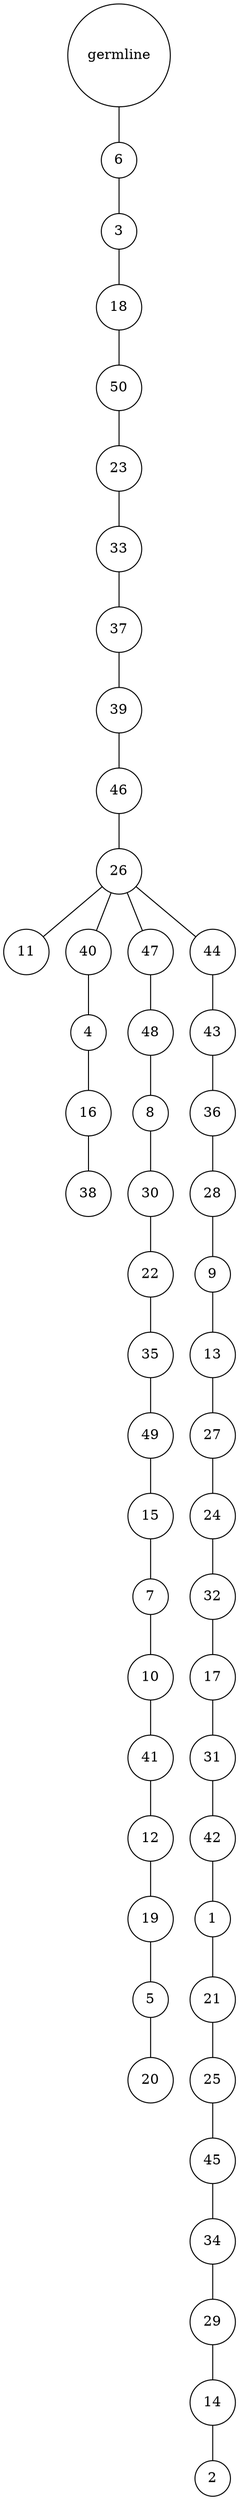 graph {
	rankdir=UD;
	splines=line;
	node [shape=circle]
	"0x7f6a56c3bbb0" [label="germline"];
	"0x7f6a56c3bbe0" [label="6"];
	"0x7f6a56c3bbb0" -- "0x7f6a56c3bbe0" ;
	"0x7f6a56c3bc10" [label="3"];
	"0x7f6a56c3bbe0" -- "0x7f6a56c3bc10" ;
	"0x7f6a56c3bc40" [label="18"];
	"0x7f6a56c3bc10" -- "0x7f6a56c3bc40" ;
	"0x7f6a56c3bc70" [label="50"];
	"0x7f6a56c3bc40" -- "0x7f6a56c3bc70" ;
	"0x7f6a56c3bca0" [label="23"];
	"0x7f6a56c3bc70" -- "0x7f6a56c3bca0" ;
	"0x7f6a56c3bcd0" [label="33"];
	"0x7f6a56c3bca0" -- "0x7f6a56c3bcd0" ;
	"0x7f6a56c3bd00" [label="37"];
	"0x7f6a56c3bcd0" -- "0x7f6a56c3bd00" ;
	"0x7f6a56c3bd30" [label="39"];
	"0x7f6a56c3bd00" -- "0x7f6a56c3bd30" ;
	"0x7f6a56c3bd60" [label="46"];
	"0x7f6a56c3bd30" -- "0x7f6a56c3bd60" ;
	"0x7f6a56c3bd90" [label="26"];
	"0x7f6a56c3bd60" -- "0x7f6a56c3bd90" ;
	"0x7f6a56c3bdc0" [label="11"];
	"0x7f6a56c3bd90" -- "0x7f6a56c3bdc0" ;
	"0x7f6a56c3bdf0" [label="40"];
	"0x7f6a56c3bd90" -- "0x7f6a56c3bdf0" ;
	"0x7f6a56c3be20" [label="4"];
	"0x7f6a56c3bdf0" -- "0x7f6a56c3be20" ;
	"0x7f6a56c3be50" [label="16"];
	"0x7f6a56c3be20" -- "0x7f6a56c3be50" ;
	"0x7f6a56c3be80" [label="38"];
	"0x7f6a56c3be50" -- "0x7f6a56c3be80" ;
	"0x7f6a56c3beb0" [label="47"];
	"0x7f6a56c3bd90" -- "0x7f6a56c3beb0" ;
	"0x7f6a56c3bee0" [label="48"];
	"0x7f6a56c3beb0" -- "0x7f6a56c3bee0" ;
	"0x7f6a56c3bf10" [label="8"];
	"0x7f6a56c3bee0" -- "0x7f6a56c3bf10" ;
	"0x7f6a56c3bf40" [label="30"];
	"0x7f6a56c3bf10" -- "0x7f6a56c3bf40" ;
	"0x7f6a56c3bf70" [label="22"];
	"0x7f6a56c3bf40" -- "0x7f6a56c3bf70" ;
	"0x7f6a56c3bfa0" [label="35"];
	"0x7f6a56c3bf70" -- "0x7f6a56c3bfa0" ;
	"0x7f6a56c3bfd0" [label="49"];
	"0x7f6a56c3bfa0" -- "0x7f6a56c3bfd0" ;
	"0x7f6a56c49040" [label="15"];
	"0x7f6a56c3bfd0" -- "0x7f6a56c49040" ;
	"0x7f6a56c49070" [label="7"];
	"0x7f6a56c49040" -- "0x7f6a56c49070" ;
	"0x7f6a56c490a0" [label="10"];
	"0x7f6a56c49070" -- "0x7f6a56c490a0" ;
	"0x7f6a56c490d0" [label="41"];
	"0x7f6a56c490a0" -- "0x7f6a56c490d0" ;
	"0x7f6a56c49100" [label="12"];
	"0x7f6a56c490d0" -- "0x7f6a56c49100" ;
	"0x7f6a56c49130" [label="19"];
	"0x7f6a56c49100" -- "0x7f6a56c49130" ;
	"0x7f6a56c49160" [label="5"];
	"0x7f6a56c49130" -- "0x7f6a56c49160" ;
	"0x7f6a56c49190" [label="20"];
	"0x7f6a56c49160" -- "0x7f6a56c49190" ;
	"0x7f6a56c491c0" [label="44"];
	"0x7f6a56c3bd90" -- "0x7f6a56c491c0" ;
	"0x7f6a56c491f0" [label="43"];
	"0x7f6a56c491c0" -- "0x7f6a56c491f0" ;
	"0x7f6a56c49220" [label="36"];
	"0x7f6a56c491f0" -- "0x7f6a56c49220" ;
	"0x7f6a56c49250" [label="28"];
	"0x7f6a56c49220" -- "0x7f6a56c49250" ;
	"0x7f6a56c49280" [label="9"];
	"0x7f6a56c49250" -- "0x7f6a56c49280" ;
	"0x7f6a56c492b0" [label="13"];
	"0x7f6a56c49280" -- "0x7f6a56c492b0" ;
	"0x7f6a56c492e0" [label="27"];
	"0x7f6a56c492b0" -- "0x7f6a56c492e0" ;
	"0x7f6a56c49310" [label="24"];
	"0x7f6a56c492e0" -- "0x7f6a56c49310" ;
	"0x7f6a56c49340" [label="32"];
	"0x7f6a56c49310" -- "0x7f6a56c49340" ;
	"0x7f6a56c49370" [label="17"];
	"0x7f6a56c49340" -- "0x7f6a56c49370" ;
	"0x7f6a56c493a0" [label="31"];
	"0x7f6a56c49370" -- "0x7f6a56c493a0" ;
	"0x7f6a56c493d0" [label="42"];
	"0x7f6a56c493a0" -- "0x7f6a56c493d0" ;
	"0x7f6a56c49400" [label="1"];
	"0x7f6a56c493d0" -- "0x7f6a56c49400" ;
	"0x7f6a56c49430" [label="21"];
	"0x7f6a56c49400" -- "0x7f6a56c49430" ;
	"0x7f6a56c49460" [label="25"];
	"0x7f6a56c49430" -- "0x7f6a56c49460" ;
	"0x7f6a56c49490" [label="45"];
	"0x7f6a56c49460" -- "0x7f6a56c49490" ;
	"0x7f6a56c494c0" [label="34"];
	"0x7f6a56c49490" -- "0x7f6a56c494c0" ;
	"0x7f6a56c494f0" [label="29"];
	"0x7f6a56c494c0" -- "0x7f6a56c494f0" ;
	"0x7f6a56c49520" [label="14"];
	"0x7f6a56c494f0" -- "0x7f6a56c49520" ;
	"0x7f6a56c49550" [label="2"];
	"0x7f6a56c49520" -- "0x7f6a56c49550" ;
}
